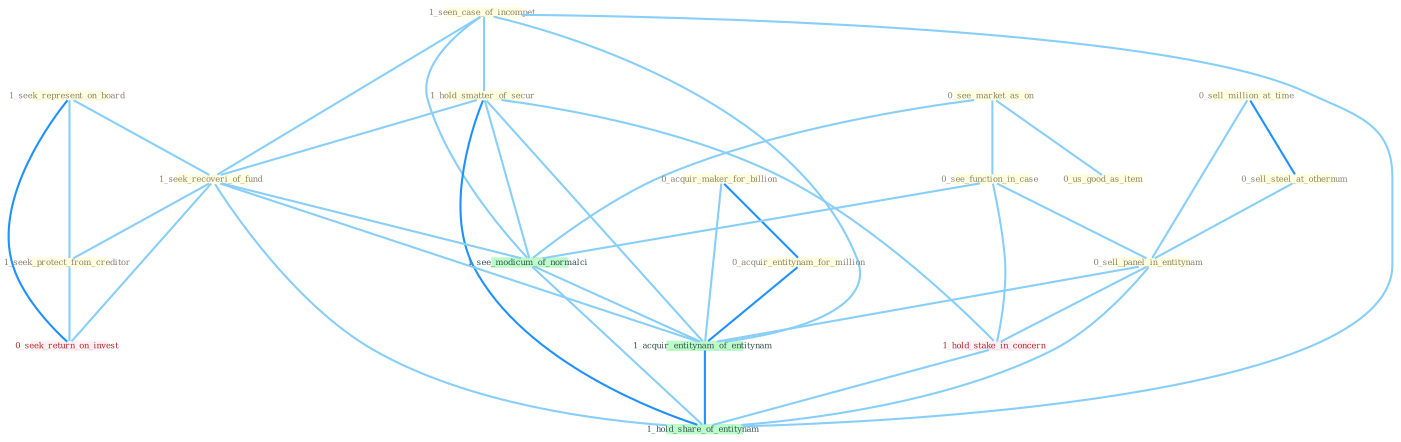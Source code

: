 Graph G{ 
    node
    [shape=polygon,style=filled,width=.5,height=.06,color="#BDFCC9",fixedsize=true,fontsize=4,
    fontcolor="#2f4f4f"];
    {node
    [color="#ffffe0", fontcolor="#8b7d6b"] "1_seek_represent_on_board " "0_sell_million_at_time " "1_seen_case_of_incompet " "0_sell_steel_at_othernum " "0_see_market_as_on " "0_acquir_maker_for_billion " "0_us_good_as_item " "0_see_function_in_case " "0_sell_panel_in_entitynam " "0_acquir_entitynam_for_million " "1_hold_smatter_of_secur " "1_seek_recoveri_of_fund " "1_seek_protect_from_creditor "}
{node [color="#fff0f5", fontcolor="#b22222"] "1_hold_stake_in_concern " "0_seek_return_on_invest "}
edge [color="#B0E2FF"];

	"1_seek_represent_on_board " -- "1_seek_recoveri_of_fund " [w="1", color="#87cefa" ];
	"1_seek_represent_on_board " -- "1_seek_protect_from_creditor " [w="1", color="#87cefa" ];
	"1_seek_represent_on_board " -- "0_seek_return_on_invest " [w="2", color="#1e90ff" , len=0.8];
	"0_sell_million_at_time " -- "0_sell_steel_at_othernum " [w="2", color="#1e90ff" , len=0.8];
	"0_sell_million_at_time " -- "0_sell_panel_in_entitynam " [w="1", color="#87cefa" ];
	"1_seen_case_of_incompet " -- "1_hold_smatter_of_secur " [w="1", color="#87cefa" ];
	"1_seen_case_of_incompet " -- "1_seek_recoveri_of_fund " [w="1", color="#87cefa" ];
	"1_seen_case_of_incompet " -- "1_see_modicum_of_normalci " [w="1", color="#87cefa" ];
	"1_seen_case_of_incompet " -- "1_acquir_entitynam_of_entitynam " [w="1", color="#87cefa" ];
	"1_seen_case_of_incompet " -- "1_hold_share_of_entitynam " [w="1", color="#87cefa" ];
	"0_sell_steel_at_othernum " -- "0_sell_panel_in_entitynam " [w="1", color="#87cefa" ];
	"0_see_market_as_on " -- "0_us_good_as_item " [w="1", color="#87cefa" ];
	"0_see_market_as_on " -- "0_see_function_in_case " [w="1", color="#87cefa" ];
	"0_see_market_as_on " -- "1_see_modicum_of_normalci " [w="1", color="#87cefa" ];
	"0_acquir_maker_for_billion " -- "0_acquir_entitynam_for_million " [w="2", color="#1e90ff" , len=0.8];
	"0_acquir_maker_for_billion " -- "1_acquir_entitynam_of_entitynam " [w="1", color="#87cefa" ];
	"0_see_function_in_case " -- "0_sell_panel_in_entitynam " [w="1", color="#87cefa" ];
	"0_see_function_in_case " -- "1_hold_stake_in_concern " [w="1", color="#87cefa" ];
	"0_see_function_in_case " -- "1_see_modicum_of_normalci " [w="1", color="#87cefa" ];
	"0_sell_panel_in_entitynam " -- "1_hold_stake_in_concern " [w="1", color="#87cefa" ];
	"0_sell_panel_in_entitynam " -- "1_acquir_entitynam_of_entitynam " [w="1", color="#87cefa" ];
	"0_sell_panel_in_entitynam " -- "1_hold_share_of_entitynam " [w="1", color="#87cefa" ];
	"0_acquir_entitynam_for_million " -- "1_acquir_entitynam_of_entitynam " [w="2", color="#1e90ff" , len=0.8];
	"1_hold_smatter_of_secur " -- "1_seek_recoveri_of_fund " [w="1", color="#87cefa" ];
	"1_hold_smatter_of_secur " -- "1_hold_stake_in_concern " [w="1", color="#87cefa" ];
	"1_hold_smatter_of_secur " -- "1_see_modicum_of_normalci " [w="1", color="#87cefa" ];
	"1_hold_smatter_of_secur " -- "1_acquir_entitynam_of_entitynam " [w="1", color="#87cefa" ];
	"1_hold_smatter_of_secur " -- "1_hold_share_of_entitynam " [w="2", color="#1e90ff" , len=0.8];
	"1_seek_recoveri_of_fund " -- "1_seek_protect_from_creditor " [w="1", color="#87cefa" ];
	"1_seek_recoveri_of_fund " -- "0_seek_return_on_invest " [w="1", color="#87cefa" ];
	"1_seek_recoveri_of_fund " -- "1_see_modicum_of_normalci " [w="1", color="#87cefa" ];
	"1_seek_recoveri_of_fund " -- "1_acquir_entitynam_of_entitynam " [w="1", color="#87cefa" ];
	"1_seek_recoveri_of_fund " -- "1_hold_share_of_entitynam " [w="1", color="#87cefa" ];
	"1_seek_protect_from_creditor " -- "0_seek_return_on_invest " [w="1", color="#87cefa" ];
	"1_hold_stake_in_concern " -- "1_hold_share_of_entitynam " [w="1", color="#87cefa" ];
	"1_see_modicum_of_normalci " -- "1_acquir_entitynam_of_entitynam " [w="1", color="#87cefa" ];
	"1_see_modicum_of_normalci " -- "1_hold_share_of_entitynam " [w="1", color="#87cefa" ];
	"1_acquir_entitynam_of_entitynam " -- "1_hold_share_of_entitynam " [w="2", color="#1e90ff" , len=0.8];
}